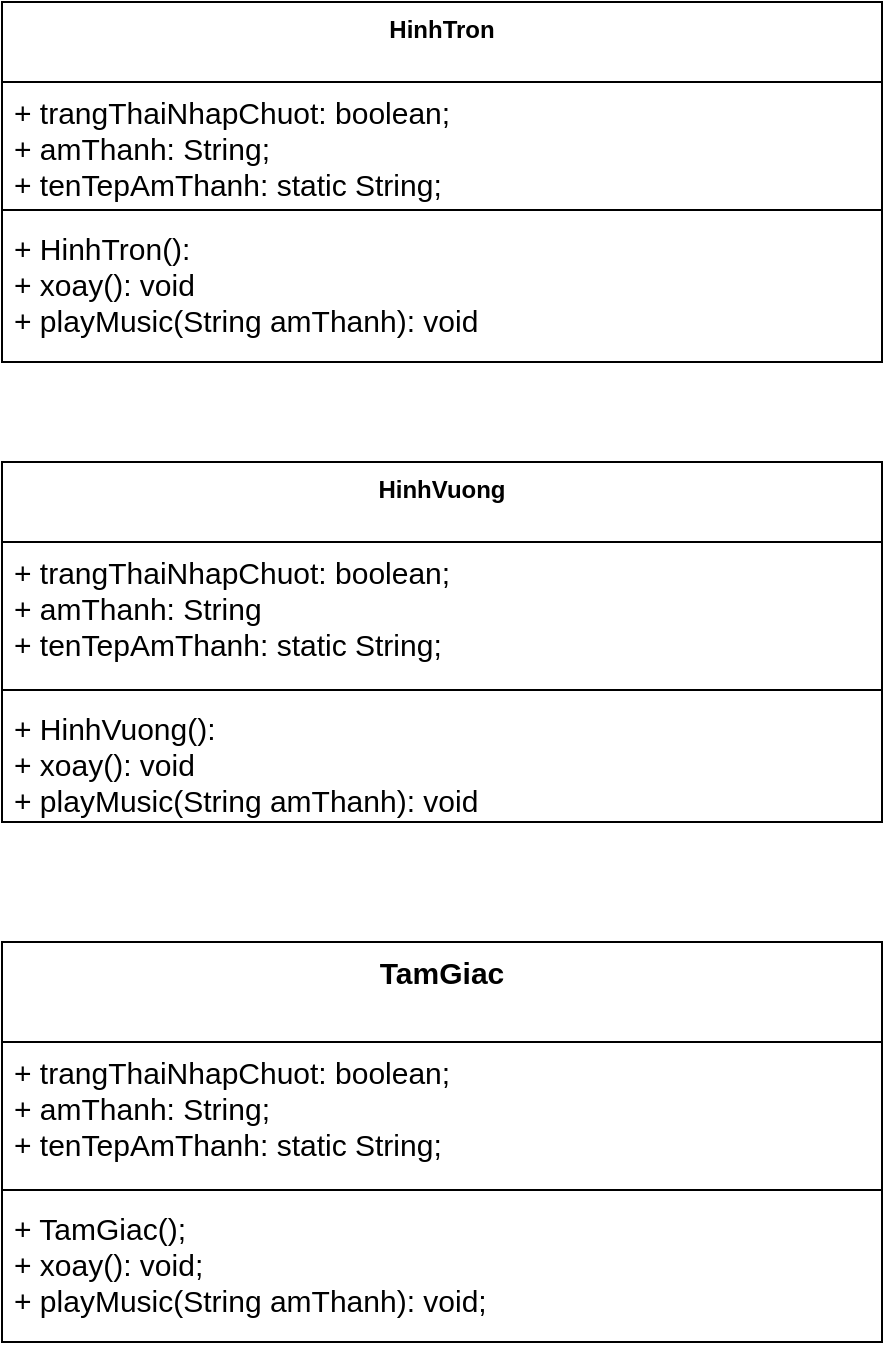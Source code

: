<mxfile version="15.4.0" type="device"><diagram id="tpepwGBupMbmHQCcKngN" name="Page-1"><mxGraphModel dx="852" dy="494" grid="1" gridSize="10" guides="1" tooltips="1" connect="1" arrows="1" fold="1" page="1" pageScale="1" pageWidth="850" pageHeight="1100" math="0" shadow="0"><root><mxCell id="0"/><mxCell id="1" parent="0"/><mxCell id="03U1W1jk2vilL1XptdR3-1" value="HinhTron" style="swimlane;fontStyle=1;align=center;verticalAlign=top;childLayout=stackLayout;horizontal=1;startSize=40;horizontalStack=0;resizeParent=1;resizeParentMax=0;resizeLast=0;collapsible=1;marginBottom=0;" parent="1" vertex="1"><mxGeometry x="40" y="10" width="440" height="180" as="geometry"><mxRectangle x="230" y="60" width="100" height="26" as="alternateBounds"/></mxGeometry></mxCell><mxCell id="03U1W1jk2vilL1XptdR3-2" value="+ trangThaiNhapChuot: boolean;&#10;+ amThanh: String;&#10;+ tenTepAmThanh: static String;&#10;&#10;" style="text;strokeColor=none;fillColor=none;align=left;verticalAlign=top;spacingLeft=4;spacingRight=4;overflow=hidden;rotatable=0;points=[[0,0.5],[1,0.5]];portConstraint=eastwest;fontSize=15;" parent="03U1W1jk2vilL1XptdR3-1" vertex="1"><mxGeometry y="40" width="440" height="60" as="geometry"/></mxCell><mxCell id="03U1W1jk2vilL1XptdR3-3" value="" style="line;strokeWidth=1;fillColor=none;align=left;verticalAlign=middle;spacingTop=-1;spacingLeft=3;spacingRight=3;rotatable=0;labelPosition=right;points=[];portConstraint=eastwest;" parent="03U1W1jk2vilL1XptdR3-1" vertex="1"><mxGeometry y="100" width="440" height="8" as="geometry"/></mxCell><mxCell id="03U1W1jk2vilL1XptdR3-4" value="+ HinhTron():&#10;+ xoay(): void&#10;+ playMusic(String amThanh): void&#10; " style="text;strokeColor=none;fillColor=none;align=left;verticalAlign=top;spacingLeft=4;spacingRight=4;overflow=hidden;rotatable=0;points=[[0,0.5],[1,0.5]];portConstraint=eastwest;fontSize=15;" parent="03U1W1jk2vilL1XptdR3-1" vertex="1"><mxGeometry y="108" width="440" height="72" as="geometry"/></mxCell><mxCell id="03U1W1jk2vilL1XptdR3-5" value="HinhVuong" style="swimlane;fontStyle=1;align=center;verticalAlign=top;childLayout=stackLayout;horizontal=1;startSize=40;horizontalStack=0;resizeParent=1;resizeParentMax=0;resizeLast=0;collapsible=1;marginBottom=0;" parent="1" vertex="1"><mxGeometry x="40" y="240" width="440" height="180" as="geometry"><mxRectangle x="230" y="60" width="100" height="26" as="alternateBounds"/></mxGeometry></mxCell><mxCell id="03U1W1jk2vilL1XptdR3-6" value="+ trangThaiNhapChuot: boolean;&#10;+ amThanh: String&#10;+ tenTepAmThanh: static String;&#10;" style="text;strokeColor=none;fillColor=none;align=left;verticalAlign=top;spacingLeft=4;spacingRight=4;overflow=hidden;rotatable=0;points=[[0,0.5],[1,0.5]];portConstraint=eastwest;fontSize=15;" parent="03U1W1jk2vilL1XptdR3-5" vertex="1"><mxGeometry y="40" width="440" height="70" as="geometry"/></mxCell><mxCell id="03U1W1jk2vilL1XptdR3-7" value="" style="line;strokeWidth=1;fillColor=none;align=left;verticalAlign=middle;spacingTop=-1;spacingLeft=3;spacingRight=3;rotatable=0;labelPosition=right;points=[];portConstraint=eastwest;" parent="03U1W1jk2vilL1XptdR3-5" vertex="1"><mxGeometry y="110" width="440" height="8" as="geometry"/></mxCell><mxCell id="03U1W1jk2vilL1XptdR3-8" value="+ HinhVuong(): &#10;+ xoay(): void&#10;+ playMusic(String amThanh): void&#10;" style="text;strokeColor=none;fillColor=none;align=left;verticalAlign=top;spacingLeft=4;spacingRight=4;overflow=hidden;rotatable=0;points=[[0,0.5],[1,0.5]];portConstraint=eastwest;fontSize=15;" parent="03U1W1jk2vilL1XptdR3-5" vertex="1"><mxGeometry y="118" width="440" height="62" as="geometry"/></mxCell><mxCell id="Q3bxW-uIiBGeiKcWfy2M-1" value="TamGiac" style="swimlane;fontStyle=1;align=center;verticalAlign=top;childLayout=stackLayout;horizontal=1;startSize=50;horizontalStack=0;resizeParent=1;resizeParentMax=0;resizeLast=0;collapsible=1;marginBottom=0;fontSize=15;" vertex="1" parent="1"><mxGeometry x="40" y="480" width="440" height="200" as="geometry"/></mxCell><mxCell id="Q3bxW-uIiBGeiKcWfy2M-2" value="+ trangThaiNhapChuot: boolean;&#10;+ amThanh: String;&#10;+ tenTepAmThanh: static String;" style="text;strokeColor=none;fillColor=none;align=left;verticalAlign=top;spacingLeft=4;spacingRight=4;overflow=hidden;rotatable=0;points=[[0,0.5],[1,0.5]];portConstraint=eastwest;fontSize=15;" vertex="1" parent="Q3bxW-uIiBGeiKcWfy2M-1"><mxGeometry y="50" width="440" height="70" as="geometry"/></mxCell><mxCell id="Q3bxW-uIiBGeiKcWfy2M-3" value="" style="line;strokeWidth=1;fillColor=none;align=left;verticalAlign=middle;spacingTop=-1;spacingLeft=3;spacingRight=3;rotatable=0;labelPosition=right;points=[];portConstraint=eastwest;" vertex="1" parent="Q3bxW-uIiBGeiKcWfy2M-1"><mxGeometry y="120" width="440" height="8" as="geometry"/></mxCell><mxCell id="Q3bxW-uIiBGeiKcWfy2M-4" value="+ TamGiac();&#10;+ xoay(): void;&#10;+ playMusic(String amThanh): void;" style="text;strokeColor=none;fillColor=none;align=left;verticalAlign=top;spacingLeft=4;spacingRight=4;overflow=hidden;rotatable=0;points=[[0,0.5],[1,0.5]];portConstraint=eastwest;fontSize=15;" vertex="1" parent="Q3bxW-uIiBGeiKcWfy2M-1"><mxGeometry y="128" width="440" height="72" as="geometry"/></mxCell></root></mxGraphModel></diagram></mxfile>